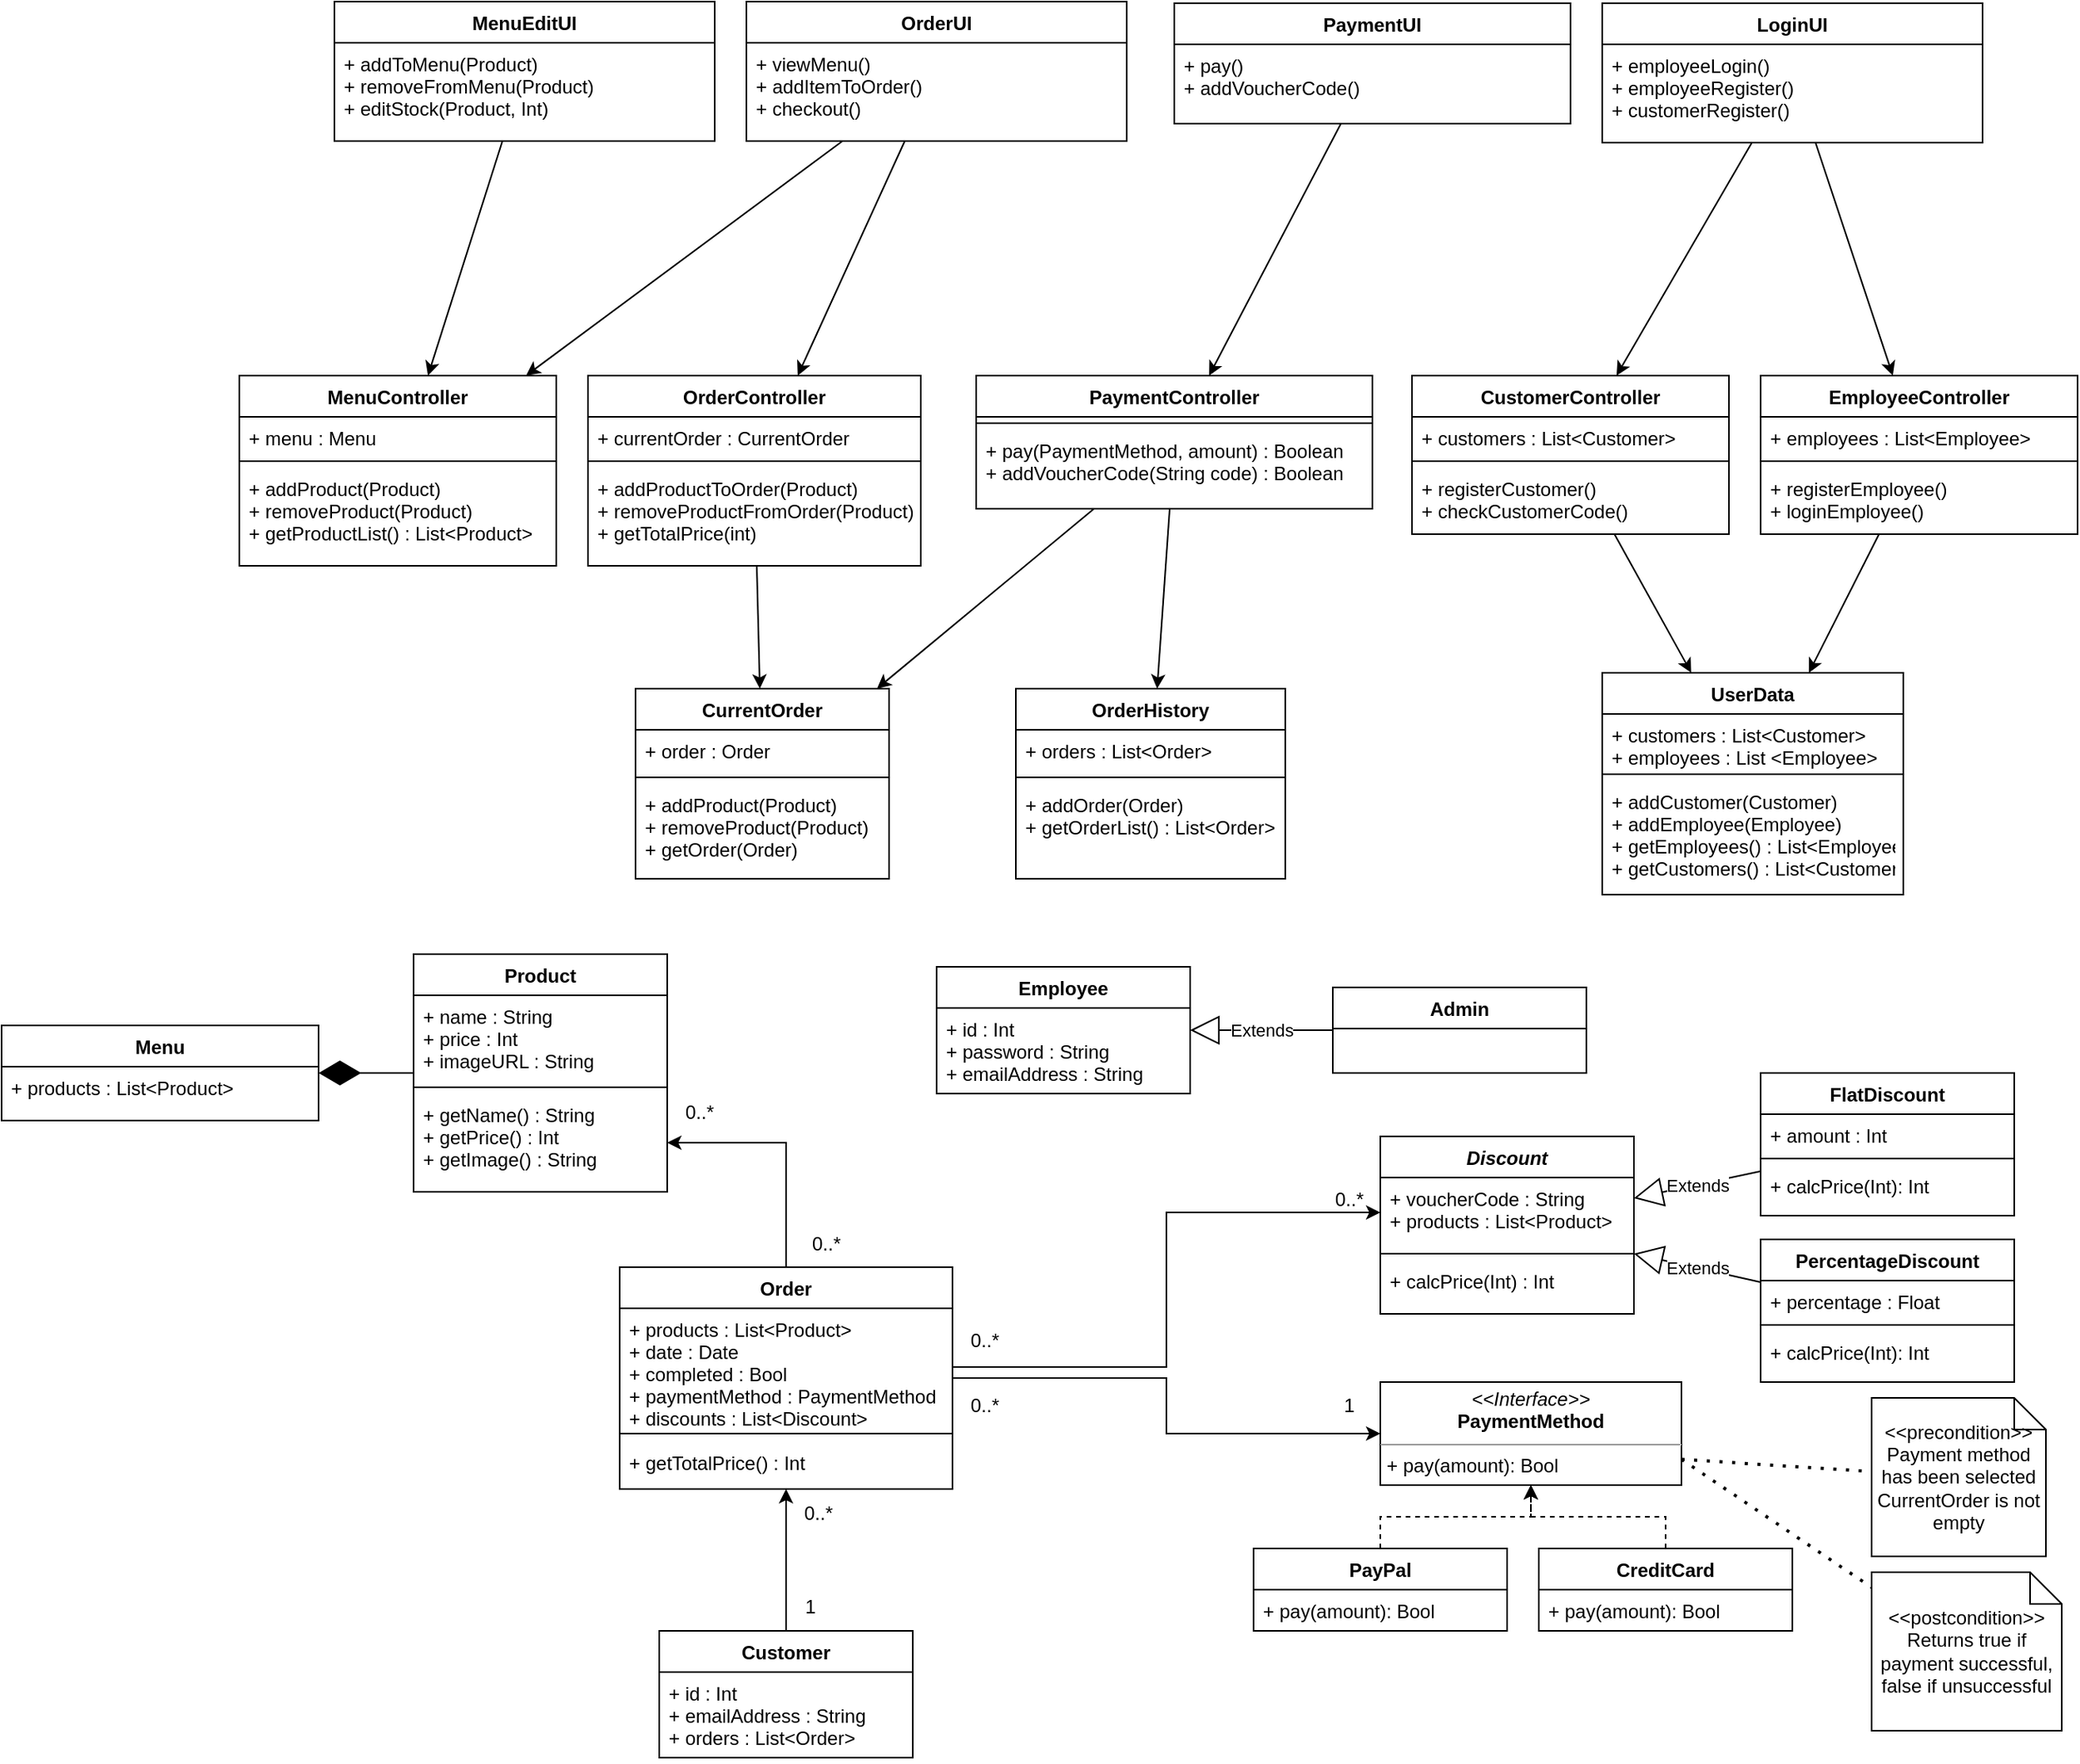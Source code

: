<mxfile version="20.4.1" type="device"><diagram id="RFKN9kzFUGr6R9fHjIXZ" name="Page-1"><mxGraphModel dx="2272" dy="1894" grid="1" gridSize="10" guides="1" tooltips="1" connect="1" arrows="1" fold="1" page="1" pageScale="1" pageWidth="850" pageHeight="1100" math="0" shadow="0"><root><mxCell id="0"/><mxCell id="1" parent="0"/><mxCell id="55BziFjlIvEOwkhROlHj-30" style="edgeStyle=orthogonalEdgeStyle;rounded=0;orthogonalLoop=1;jettySize=auto;html=1;" parent="1" source="55BziFjlIvEOwkhROlHj-1" target="55BziFjlIvEOwkhROlHj-19" edge="1"><mxGeometry relative="1" as="geometry"/></mxCell><mxCell id="55BziFjlIvEOwkhROlHj-40" value="" style="edgeStyle=orthogonalEdgeStyle;rounded=0;orthogonalLoop=1;jettySize=auto;html=1;" parent="1" source="55BziFjlIvEOwkhROlHj-1" target="55BziFjlIvEOwkhROlHj-39" edge="1"><mxGeometry relative="1" as="geometry"/></mxCell><mxCell id="55BziFjlIvEOwkhROlHj-1" value="Order" style="swimlane;fontStyle=1;align=center;verticalAlign=top;childLayout=stackLayout;horizontal=1;startSize=26;horizontalStack=0;resizeParent=1;resizeParentMax=0;resizeLast=0;collapsible=1;marginBottom=0;" parent="1" vertex="1"><mxGeometry x="-90" y="497.5" width="210" height="140" as="geometry"/></mxCell><mxCell id="55BziFjlIvEOwkhROlHj-2" value="+ products : List&lt;Product&gt;&#10;+ date : Date&#10;+ completed : Bool&#10;+ paymentMethod : PaymentMethod&#10;+ discounts : List&lt;Discount&gt;" style="text;strokeColor=none;fillColor=none;align=left;verticalAlign=top;spacingLeft=4;spacingRight=4;overflow=hidden;rotatable=0;points=[[0,0.5],[1,0.5]];portConstraint=eastwest;" parent="55BziFjlIvEOwkhROlHj-1" vertex="1"><mxGeometry y="26" width="210" height="74" as="geometry"/></mxCell><mxCell id="55BziFjlIvEOwkhROlHj-3" value="" style="line;strokeWidth=1;fillColor=none;align=left;verticalAlign=middle;spacingTop=-1;spacingLeft=3;spacingRight=3;rotatable=0;labelPosition=right;points=[];portConstraint=eastwest;strokeColor=inherit;" parent="55BziFjlIvEOwkhROlHj-1" vertex="1"><mxGeometry y="100" width="210" height="10" as="geometry"/></mxCell><mxCell id="55BziFjlIvEOwkhROlHj-4" value="+ getTotalPrice() : Int" style="text;strokeColor=none;fillColor=none;align=left;verticalAlign=top;spacingLeft=4;spacingRight=4;overflow=hidden;rotatable=0;points=[[0,0.5],[1,0.5]];portConstraint=eastwest;" parent="55BziFjlIvEOwkhROlHj-1" vertex="1"><mxGeometry y="110" width="210" height="30" as="geometry"/></mxCell><mxCell id="55BziFjlIvEOwkhROlHj-41" value="" style="edgeStyle=orthogonalEdgeStyle;rounded=0;orthogonalLoop=1;jettySize=auto;html=1;" parent="1" source="55BziFjlIvEOwkhROlHj-5" target="55BziFjlIvEOwkhROlHj-1" edge="1"><mxGeometry relative="1" as="geometry"/></mxCell><mxCell id="55BziFjlIvEOwkhROlHj-5" value="Customer" style="swimlane;fontStyle=1;align=center;verticalAlign=top;childLayout=stackLayout;horizontal=1;startSize=26;horizontalStack=0;resizeParent=1;resizeParentMax=0;resizeLast=0;collapsible=1;marginBottom=0;" parent="1" vertex="1"><mxGeometry x="-65" y="727" width="160" height="80" as="geometry"/></mxCell><mxCell id="55BziFjlIvEOwkhROlHj-6" value="+ id : Int&#10;+ emailAddress : String&#10;+ orders : List&lt;Order&gt;" style="text;strokeColor=none;fillColor=none;align=left;verticalAlign=top;spacingLeft=4;spacingRight=4;overflow=hidden;rotatable=0;points=[[0,0.5],[1,0.5]];portConstraint=eastwest;" parent="55BziFjlIvEOwkhROlHj-5" vertex="1"><mxGeometry y="26" width="160" height="54" as="geometry"/></mxCell><mxCell id="55BziFjlIvEOwkhROlHj-19" value="&lt;p style=&quot;margin:0px;margin-top:4px;text-align:center;&quot;&gt;&lt;i&gt;&amp;lt;&amp;lt;Interface&amp;gt;&amp;gt;&lt;/i&gt;&lt;br&gt;&lt;b&gt;PaymentMethod&lt;/b&gt;&lt;/p&gt;&lt;hr size=&quot;1&quot;&gt;&lt;p style=&quot;margin:0px;margin-left:4px;&quot;&gt;+ pay(amount): Bool&lt;/p&gt;" style="verticalAlign=top;align=left;overflow=fill;fontSize=12;fontFamily=Helvetica;html=1;" parent="1" vertex="1"><mxGeometry x="390" y="570" width="190" height="65" as="geometry"/></mxCell><mxCell id="55BziFjlIvEOwkhROlHj-28" value="" style="edgeStyle=orthogonalEdgeStyle;rounded=0;orthogonalLoop=1;jettySize=auto;html=1;dashed=1;" parent="1" source="55BziFjlIvEOwkhROlHj-22" target="55BziFjlIvEOwkhROlHj-19" edge="1"><mxGeometry relative="1" as="geometry"/></mxCell><mxCell id="55BziFjlIvEOwkhROlHj-22" value="PayPal" style="swimlane;fontStyle=1;align=center;verticalAlign=top;childLayout=stackLayout;horizontal=1;startSize=26;horizontalStack=0;resizeParent=1;resizeParentMax=0;resizeLast=0;collapsible=1;marginBottom=0;" parent="1" vertex="1"><mxGeometry x="310" y="675" width="160" height="52" as="geometry"/></mxCell><mxCell id="55BziFjlIvEOwkhROlHj-25" value="+ pay(amount): Bool" style="text;strokeColor=none;fillColor=none;align=left;verticalAlign=top;spacingLeft=4;spacingRight=4;overflow=hidden;rotatable=0;points=[[0,0.5],[1,0.5]];portConstraint=eastwest;" parent="55BziFjlIvEOwkhROlHj-22" vertex="1"><mxGeometry y="26" width="160" height="26" as="geometry"/></mxCell><mxCell id="55BziFjlIvEOwkhROlHj-29" style="edgeStyle=orthogonalEdgeStyle;rounded=0;orthogonalLoop=1;jettySize=auto;html=1;entryX=0.5;entryY=1;entryDx=0;entryDy=0;dashed=1;" parent="1" source="55BziFjlIvEOwkhROlHj-26" target="55BziFjlIvEOwkhROlHj-19" edge="1"><mxGeometry relative="1" as="geometry"/></mxCell><mxCell id="55BziFjlIvEOwkhROlHj-26" value="CreditCard" style="swimlane;fontStyle=1;align=center;verticalAlign=top;childLayout=stackLayout;horizontal=1;startSize=26;horizontalStack=0;resizeParent=1;resizeParentMax=0;resizeLast=0;collapsible=1;marginBottom=0;" parent="1" vertex="1"><mxGeometry x="490" y="675" width="160" height="52" as="geometry"/></mxCell><mxCell id="55BziFjlIvEOwkhROlHj-27" value="+ pay(amount): Bool" style="text;strokeColor=none;fillColor=none;align=left;verticalAlign=top;spacingLeft=4;spacingRight=4;overflow=hidden;rotatable=0;points=[[0,0.5],[1,0.5]];portConstraint=eastwest;" parent="55BziFjlIvEOwkhROlHj-26" vertex="1"><mxGeometry y="26" width="160" height="26" as="geometry"/></mxCell><mxCell id="55BziFjlIvEOwkhROlHj-31" value="Discount" style="swimlane;fontStyle=3;align=center;verticalAlign=top;childLayout=stackLayout;horizontal=1;startSize=26;horizontalStack=0;resizeParent=1;resizeParentMax=0;resizeLast=0;collapsible=1;marginBottom=0;" parent="1" vertex="1"><mxGeometry x="390" y="415" width="160" height="112" as="geometry"/></mxCell><mxCell id="55BziFjlIvEOwkhROlHj-32" value="+ voucherCode : String&#10;+ products : List&lt;Product&gt;" style="text;strokeColor=none;fillColor=none;align=left;verticalAlign=top;spacingLeft=4;spacingRight=4;overflow=hidden;rotatable=0;points=[[0,0.5],[1,0.5]];portConstraint=eastwest;" parent="55BziFjlIvEOwkhROlHj-31" vertex="1"><mxGeometry y="26" width="160" height="44" as="geometry"/></mxCell><mxCell id="55BziFjlIvEOwkhROlHj-33" value="" style="line;strokeWidth=1;fillColor=none;align=left;verticalAlign=middle;spacingTop=-1;spacingLeft=3;spacingRight=3;rotatable=0;labelPosition=right;points=[];portConstraint=eastwest;strokeColor=inherit;" parent="55BziFjlIvEOwkhROlHj-31" vertex="1"><mxGeometry y="70" width="160" height="8" as="geometry"/></mxCell><mxCell id="q0nGwrRlqbdlicldoHGS-48" value="+ calcPrice(Int) : Int" style="text;strokeColor=none;fillColor=none;align=left;verticalAlign=top;spacingLeft=4;spacingRight=4;overflow=hidden;rotatable=0;points=[[0,0.5],[1,0.5]];portConstraint=eastwest;" parent="55BziFjlIvEOwkhROlHj-31" vertex="1"><mxGeometry y="78" width="160" height="34" as="geometry"/></mxCell><mxCell id="55BziFjlIvEOwkhROlHj-35" style="edgeStyle=orthogonalEdgeStyle;rounded=0;orthogonalLoop=1;jettySize=auto;html=1;entryX=0;entryY=0.5;entryDx=0;entryDy=0;" parent="1" source="55BziFjlIvEOwkhROlHj-2" target="55BziFjlIvEOwkhROlHj-32" edge="1"><mxGeometry relative="1" as="geometry"/></mxCell><mxCell id="55BziFjlIvEOwkhROlHj-36" value="Product" style="swimlane;fontStyle=1;align=center;verticalAlign=top;childLayout=stackLayout;horizontal=1;startSize=26;horizontalStack=0;resizeParent=1;resizeParentMax=0;resizeLast=0;collapsible=1;marginBottom=0;" parent="1" vertex="1"><mxGeometry x="-220" y="300" width="160" height="150" as="geometry"/></mxCell><mxCell id="55BziFjlIvEOwkhROlHj-37" value="+ name : String&#10;+ price : Int&#10;+ imageURL : String" style="text;strokeColor=none;fillColor=none;align=left;verticalAlign=top;spacingLeft=4;spacingRight=4;overflow=hidden;rotatable=0;points=[[0,0.5],[1,0.5]];portConstraint=eastwest;" parent="55BziFjlIvEOwkhROlHj-36" vertex="1"><mxGeometry y="26" width="160" height="54" as="geometry"/></mxCell><mxCell id="55BziFjlIvEOwkhROlHj-38" value="" style="line;strokeWidth=1;fillColor=none;align=left;verticalAlign=middle;spacingTop=-1;spacingLeft=3;spacingRight=3;rotatable=0;labelPosition=right;points=[];portConstraint=eastwest;strokeColor=inherit;" parent="55BziFjlIvEOwkhROlHj-36" vertex="1"><mxGeometry y="80" width="160" height="8" as="geometry"/></mxCell><mxCell id="55BziFjlIvEOwkhROlHj-39" value="+ getName() : String&#10;+ getPrice() : Int&#10;+ getImage() : String" style="text;strokeColor=none;fillColor=none;align=left;verticalAlign=top;spacingLeft=4;spacingRight=4;overflow=hidden;rotatable=0;points=[[0,0.5],[1,0.5]];portConstraint=eastwest;" parent="55BziFjlIvEOwkhROlHj-36" vertex="1"><mxGeometry y="88" width="160" height="62" as="geometry"/></mxCell><mxCell id="55BziFjlIvEOwkhROlHj-42" value="0..*" style="text;html=1;align=center;verticalAlign=middle;resizable=0;points=[];autosize=1;strokeColor=none;fillColor=none;" parent="1" vertex="1"><mxGeometry x="350" y="440" width="40" height="30" as="geometry"/></mxCell><mxCell id="55BziFjlIvEOwkhROlHj-43" value="0..*" style="text;html=1;align=center;verticalAlign=middle;resizable=0;points=[];autosize=1;strokeColor=none;fillColor=none;" parent="1" vertex="1"><mxGeometry x="120" y="529" width="40" height="30" as="geometry"/></mxCell><mxCell id="55BziFjlIvEOwkhROlHj-45" value="0..*" style="text;html=1;align=center;verticalAlign=middle;resizable=0;points=[];autosize=1;strokeColor=none;fillColor=none;" parent="1" vertex="1"><mxGeometry x="120" y="570" width="40" height="30" as="geometry"/></mxCell><mxCell id="55BziFjlIvEOwkhROlHj-46" value="1" style="text;html=1;align=center;verticalAlign=middle;resizable=0;points=[];autosize=1;strokeColor=none;fillColor=none;" parent="1" vertex="1"><mxGeometry x="355" y="570" width="30" height="30" as="geometry"/></mxCell><mxCell id="55BziFjlIvEOwkhROlHj-47" value="0..*" style="text;html=1;align=center;verticalAlign=middle;resizable=0;points=[];autosize=1;strokeColor=none;fillColor=none;" parent="1" vertex="1"><mxGeometry x="-60" y="385" width="40" height="30" as="geometry"/></mxCell><mxCell id="55BziFjlIvEOwkhROlHj-48" value="0..*" style="text;html=1;align=center;verticalAlign=middle;resizable=0;points=[];autosize=1;strokeColor=none;fillColor=none;" parent="1" vertex="1"><mxGeometry x="20" y="467.5" width="40" height="30" as="geometry"/></mxCell><mxCell id="55BziFjlIvEOwkhROlHj-49" value="0..*" style="text;html=1;align=center;verticalAlign=middle;resizable=0;points=[];autosize=1;strokeColor=none;fillColor=none;" parent="1" vertex="1"><mxGeometry x="15" y="637.5" width="40" height="30" as="geometry"/></mxCell><mxCell id="55BziFjlIvEOwkhROlHj-50" value="1" style="text;html=1;align=center;verticalAlign=middle;resizable=0;points=[];autosize=1;strokeColor=none;fillColor=none;" parent="1" vertex="1"><mxGeometry x="15" y="697" width="30" height="30" as="geometry"/></mxCell><mxCell id="55BziFjlIvEOwkhROlHj-51" value="Employee" style="swimlane;fontStyle=1;align=center;verticalAlign=top;childLayout=stackLayout;horizontal=1;startSize=26;horizontalStack=0;resizeParent=1;resizeParentMax=0;resizeLast=0;collapsible=1;marginBottom=0;" parent="1" vertex="1"><mxGeometry x="110" y="308" width="160" height="80" as="geometry"/></mxCell><mxCell id="55BziFjlIvEOwkhROlHj-52" value="+ id : Int&#10;+ password : String&#10;+ emailAddress : String" style="text;strokeColor=none;fillColor=none;align=left;verticalAlign=top;spacingLeft=4;spacingRight=4;overflow=hidden;rotatable=0;points=[[0,0.5],[1,0.5]];portConstraint=eastwest;" parent="55BziFjlIvEOwkhROlHj-51" vertex="1"><mxGeometry y="26" width="160" height="54" as="geometry"/></mxCell><mxCell id="55BziFjlIvEOwkhROlHj-55" value="Admin" style="swimlane;fontStyle=1;align=center;verticalAlign=top;childLayout=stackLayout;horizontal=1;startSize=26;horizontalStack=0;resizeParent=1;resizeParentMax=0;resizeLast=0;collapsible=1;marginBottom=0;" parent="1" vertex="1"><mxGeometry x="360" y="321" width="160" height="54" as="geometry"/></mxCell><mxCell id="55BziFjlIvEOwkhROlHj-59" value="Extends" style="endArrow=block;endSize=16;endFill=0;html=1;rounded=0;" parent="1" source="55BziFjlIvEOwkhROlHj-55" target="55BziFjlIvEOwkhROlHj-51" edge="1"><mxGeometry width="160" relative="1" as="geometry"><mxPoint x="355" y="351" as="sourcePoint"/><mxPoint x="310" y="628" as="targetPoint"/></mxGeometry></mxCell><mxCell id="q0nGwrRlqbdlicldoHGS-1" value="OrderUI" style="swimlane;fontStyle=1;align=center;verticalAlign=top;childLayout=stackLayout;horizontal=1;startSize=26;horizontalStack=0;resizeParent=1;resizeParentMax=0;resizeLast=0;collapsible=1;marginBottom=0;" parent="1" vertex="1"><mxGeometry x="-10" y="-301" width="240" height="88" as="geometry"/></mxCell><mxCell id="q0nGwrRlqbdlicldoHGS-4" value="+ viewMenu()&#10;+ addItemToOrder()&#10;+ checkout()" style="text;strokeColor=none;fillColor=none;align=left;verticalAlign=top;spacingLeft=4;spacingRight=4;overflow=hidden;rotatable=0;points=[[0,0.5],[1,0.5]];portConstraint=eastwest;" parent="q0nGwrRlqbdlicldoHGS-1" vertex="1"><mxGeometry y="26" width="240" height="62" as="geometry"/></mxCell><mxCell id="q0nGwrRlqbdlicldoHGS-5" value="PaymentUI" style="swimlane;fontStyle=1;align=center;verticalAlign=top;childLayout=stackLayout;horizontal=1;startSize=26;horizontalStack=0;resizeParent=1;resizeParentMax=0;resizeLast=0;collapsible=1;marginBottom=0;" parent="1" vertex="1"><mxGeometry x="260" y="-300" width="250" height="76" as="geometry"/></mxCell><mxCell id="q0nGwrRlqbdlicldoHGS-8" value="+ pay()&#10;+ addVoucherCode()" style="text;strokeColor=none;fillColor=none;align=left;verticalAlign=top;spacingLeft=4;spacingRight=4;overflow=hidden;rotatable=0;points=[[0,0.5],[1,0.5]];portConstraint=eastwest;" parent="q0nGwrRlqbdlicldoHGS-5" vertex="1"><mxGeometry y="26" width="250" height="50" as="geometry"/></mxCell><mxCell id="q0nGwrRlqbdlicldoHGS-9" value="LoginUI" style="swimlane;fontStyle=1;align=center;verticalAlign=top;childLayout=stackLayout;horizontal=1;startSize=26;horizontalStack=0;resizeParent=1;resizeParentMax=0;resizeLast=0;collapsible=1;marginBottom=0;" parent="1" vertex="1"><mxGeometry x="530" y="-300" width="240" height="88" as="geometry"/></mxCell><mxCell id="q0nGwrRlqbdlicldoHGS-12" value="+ employeeLogin()&#10;+ employeeRegister()&#10;+ customerRegister()" style="text;strokeColor=none;fillColor=none;align=left;verticalAlign=top;spacingLeft=4;spacingRight=4;overflow=hidden;rotatable=0;points=[[0,0.5],[1,0.5]];portConstraint=eastwest;" parent="q0nGwrRlqbdlicldoHGS-9" vertex="1"><mxGeometry y="26" width="240" height="62" as="geometry"/></mxCell><mxCell id="q0nGwrRlqbdlicldoHGS-13" value="FlatDiscount" style="swimlane;fontStyle=1;align=center;verticalAlign=top;childLayout=stackLayout;horizontal=1;startSize=26;horizontalStack=0;resizeParent=1;resizeParentMax=0;resizeLast=0;collapsible=1;marginBottom=0;" parent="1" vertex="1"><mxGeometry x="630" y="375" width="160" height="90" as="geometry"/></mxCell><mxCell id="q0nGwrRlqbdlicldoHGS-14" value="+ amount : Int" style="text;strokeColor=none;fillColor=none;align=left;verticalAlign=top;spacingLeft=4;spacingRight=4;overflow=hidden;rotatable=0;points=[[0,0.5],[1,0.5]];portConstraint=eastwest;" parent="q0nGwrRlqbdlicldoHGS-13" vertex="1"><mxGeometry y="26" width="160" height="24" as="geometry"/></mxCell><mxCell id="q0nGwrRlqbdlicldoHGS-15" value="" style="line;strokeWidth=1;fillColor=none;align=left;verticalAlign=middle;spacingTop=-1;spacingLeft=3;spacingRight=3;rotatable=0;labelPosition=right;points=[];portConstraint=eastwest;strokeColor=inherit;" parent="q0nGwrRlqbdlicldoHGS-13" vertex="1"><mxGeometry y="50" width="160" height="8" as="geometry"/></mxCell><mxCell id="q0nGwrRlqbdlicldoHGS-16" value="+ calcPrice(Int): Int" style="text;strokeColor=none;fillColor=none;align=left;verticalAlign=top;spacingLeft=4;spacingRight=4;overflow=hidden;rotatable=0;points=[[0,0.5],[1,0.5]];portConstraint=eastwest;" parent="q0nGwrRlqbdlicldoHGS-13" vertex="1"><mxGeometry y="58" width="160" height="32" as="geometry"/></mxCell><mxCell id="q0nGwrRlqbdlicldoHGS-17" value="PercentageDiscount" style="swimlane;fontStyle=1;align=center;verticalAlign=top;childLayout=stackLayout;horizontal=1;startSize=26;horizontalStack=0;resizeParent=1;resizeParentMax=0;resizeLast=0;collapsible=1;marginBottom=0;" parent="1" vertex="1"><mxGeometry x="630" y="480" width="160" height="90" as="geometry"/></mxCell><mxCell id="q0nGwrRlqbdlicldoHGS-18" value="+ percentage : Float&#10;" style="text;strokeColor=none;fillColor=none;align=left;verticalAlign=top;spacingLeft=4;spacingRight=4;overflow=hidden;rotatable=0;points=[[0,0.5],[1,0.5]];portConstraint=eastwest;" parent="q0nGwrRlqbdlicldoHGS-17" vertex="1"><mxGeometry y="26" width="160" height="24" as="geometry"/></mxCell><mxCell id="q0nGwrRlqbdlicldoHGS-19" value="" style="line;strokeWidth=1;fillColor=none;align=left;verticalAlign=middle;spacingTop=-1;spacingLeft=3;spacingRight=3;rotatable=0;labelPosition=right;points=[];portConstraint=eastwest;strokeColor=inherit;" parent="q0nGwrRlqbdlicldoHGS-17" vertex="1"><mxGeometry y="50" width="160" height="8" as="geometry"/></mxCell><mxCell id="q0nGwrRlqbdlicldoHGS-20" value="+ calcPrice(Int): Int" style="text;strokeColor=none;fillColor=none;align=left;verticalAlign=top;spacingLeft=4;spacingRight=4;overflow=hidden;rotatable=0;points=[[0,0.5],[1,0.5]];portConstraint=eastwest;" parent="q0nGwrRlqbdlicldoHGS-17" vertex="1"><mxGeometry y="58" width="160" height="32" as="geometry"/></mxCell><mxCell id="q0nGwrRlqbdlicldoHGS-21" value="MenuEditUI" style="swimlane;fontStyle=1;align=center;verticalAlign=top;childLayout=stackLayout;horizontal=1;startSize=26;horizontalStack=0;resizeParent=1;resizeParentMax=0;resizeLast=0;collapsible=1;marginBottom=0;" parent="1" vertex="1"><mxGeometry x="-270" y="-301" width="240" height="88" as="geometry"/></mxCell><mxCell id="q0nGwrRlqbdlicldoHGS-24" value="+ addToMenu(Product)&#10;+ removeFromMenu(Product)&#10;+ editStock(Product, Int)" style="text;strokeColor=none;fillColor=none;align=left;verticalAlign=top;spacingLeft=4;spacingRight=4;overflow=hidden;rotatable=0;points=[[0,0.5],[1,0.5]];portConstraint=eastwest;" parent="q0nGwrRlqbdlicldoHGS-21" vertex="1"><mxGeometry y="26" width="240" height="62" as="geometry"/></mxCell><mxCell id="q0nGwrRlqbdlicldoHGS-35" value="Menu" style="swimlane;fontStyle=1;align=center;verticalAlign=top;childLayout=stackLayout;horizontal=1;startSize=26;horizontalStack=0;resizeParent=1;resizeParentMax=0;resizeLast=0;collapsible=1;marginBottom=0;" parent="1" vertex="1"><mxGeometry x="-480" y="345" width="200" height="60" as="geometry"/></mxCell><mxCell id="q0nGwrRlqbdlicldoHGS-36" value="+ products : List&lt;Product&gt;" style="text;strokeColor=none;fillColor=none;align=left;verticalAlign=top;spacingLeft=4;spacingRight=4;overflow=hidden;rotatable=0;points=[[0,0.5],[1,0.5]];portConstraint=eastwest;" parent="q0nGwrRlqbdlicldoHGS-35" vertex="1"><mxGeometry y="26" width="200" height="34" as="geometry"/></mxCell><mxCell id="q0nGwrRlqbdlicldoHGS-40" value="" style="endArrow=diamondThin;endFill=1;endSize=24;html=1;rounded=0;" parent="1" source="55BziFjlIvEOwkhROlHj-36" target="q0nGwrRlqbdlicldoHGS-35" edge="1"><mxGeometry width="160" relative="1" as="geometry"><mxPoint x="-310" y="170" as="sourcePoint"/><mxPoint x="-150" y="170" as="targetPoint"/></mxGeometry></mxCell><mxCell id="q0nGwrRlqbdlicldoHGS-42" value="" style="endArrow=classic;html=1;rounded=0;" parent="1" source="q0nGwrRlqbdlicldoHGS-21" target="q0nGwrRlqbdlicldoHGS-71" edge="1"><mxGeometry width="50" height="50" relative="1" as="geometry"><mxPoint x="190" y="30" as="sourcePoint"/><mxPoint x="240" y="-20" as="targetPoint"/></mxGeometry></mxCell><mxCell id="q0nGwrRlqbdlicldoHGS-44" value="Extends" style="endArrow=block;endSize=16;endFill=0;html=1;rounded=0;" parent="1" source="q0nGwrRlqbdlicldoHGS-13" target="55BziFjlIvEOwkhROlHj-31" edge="1"><mxGeometry width="160" relative="1" as="geometry"><mxPoint x="190" y="425" as="sourcePoint"/><mxPoint x="350" y="425" as="targetPoint"/></mxGeometry></mxCell><mxCell id="q0nGwrRlqbdlicldoHGS-49" value="Extends" style="endArrow=block;endSize=16;endFill=0;html=1;rounded=0;" parent="1" source="q0nGwrRlqbdlicldoHGS-17" target="55BziFjlIvEOwkhROlHj-31" edge="1"><mxGeometry width="160" relative="1" as="geometry"><mxPoint x="190" y="425" as="sourcePoint"/><mxPoint x="350" y="425" as="targetPoint"/></mxGeometry></mxCell><mxCell id="q0nGwrRlqbdlicldoHGS-50" value="CustomerController" style="swimlane;fontStyle=1;align=center;verticalAlign=top;childLayout=stackLayout;horizontal=1;startSize=26;horizontalStack=0;resizeParent=1;resizeParentMax=0;resizeLast=0;collapsible=1;marginBottom=0;" parent="1" vertex="1"><mxGeometry x="410" y="-65" width="200" height="100" as="geometry"/></mxCell><mxCell id="q0nGwrRlqbdlicldoHGS-51" value="+ customers : List&lt;Customer&gt;" style="text;strokeColor=none;fillColor=none;align=left;verticalAlign=top;spacingLeft=4;spacingRight=4;overflow=hidden;rotatable=0;points=[[0,0.5],[1,0.5]];portConstraint=eastwest;" parent="q0nGwrRlqbdlicldoHGS-50" vertex="1"><mxGeometry y="26" width="200" height="24" as="geometry"/></mxCell><mxCell id="q0nGwrRlqbdlicldoHGS-52" value="" style="line;strokeWidth=1;fillColor=none;align=left;verticalAlign=middle;spacingTop=-1;spacingLeft=3;spacingRight=3;rotatable=0;labelPosition=right;points=[];portConstraint=eastwest;strokeColor=inherit;" parent="q0nGwrRlqbdlicldoHGS-50" vertex="1"><mxGeometry y="50" width="200" height="8" as="geometry"/></mxCell><mxCell id="q0nGwrRlqbdlicldoHGS-53" value="+ registerCustomer()&#10;+ checkCustomerCode()" style="text;strokeColor=none;fillColor=none;align=left;verticalAlign=top;spacingLeft=4;spacingRight=4;overflow=hidden;rotatable=0;points=[[0,0.5],[1,0.5]];portConstraint=eastwest;" parent="q0nGwrRlqbdlicldoHGS-50" vertex="1"><mxGeometry y="58" width="200" height="42" as="geometry"/></mxCell><mxCell id="q0nGwrRlqbdlicldoHGS-54" value="EmployeeController" style="swimlane;fontStyle=1;align=center;verticalAlign=top;childLayout=stackLayout;horizontal=1;startSize=26;horizontalStack=0;resizeParent=1;resizeParentMax=0;resizeLast=0;collapsible=1;marginBottom=0;" parent="1" vertex="1"><mxGeometry x="630" y="-65" width="200" height="100" as="geometry"/></mxCell><mxCell id="q0nGwrRlqbdlicldoHGS-55" value="+ employees : List&lt;Employee&gt;" style="text;strokeColor=none;fillColor=none;align=left;verticalAlign=top;spacingLeft=4;spacingRight=4;overflow=hidden;rotatable=0;points=[[0,0.5],[1,0.5]];portConstraint=eastwest;" parent="q0nGwrRlqbdlicldoHGS-54" vertex="1"><mxGeometry y="26" width="200" height="24" as="geometry"/></mxCell><mxCell id="q0nGwrRlqbdlicldoHGS-56" value="" style="line;strokeWidth=1;fillColor=none;align=left;verticalAlign=middle;spacingTop=-1;spacingLeft=3;spacingRight=3;rotatable=0;labelPosition=right;points=[];portConstraint=eastwest;strokeColor=inherit;" parent="q0nGwrRlqbdlicldoHGS-54" vertex="1"><mxGeometry y="50" width="200" height="8" as="geometry"/></mxCell><mxCell id="q0nGwrRlqbdlicldoHGS-57" value="+ registerEmployee()&#10;+ loginEmployee()" style="text;strokeColor=none;fillColor=none;align=left;verticalAlign=top;spacingLeft=4;spacingRight=4;overflow=hidden;rotatable=0;points=[[0,0.5],[1,0.5]];portConstraint=eastwest;" parent="q0nGwrRlqbdlicldoHGS-54" vertex="1"><mxGeometry y="58" width="200" height="42" as="geometry"/></mxCell><mxCell id="q0nGwrRlqbdlicldoHGS-58" value="" style="endArrow=classic;html=1;rounded=0;" parent="1" source="q0nGwrRlqbdlicldoHGS-1" target="q0nGwrRlqbdlicldoHGS-67" edge="1"><mxGeometry width="50" height="50" relative="1" as="geometry"><mxPoint x="210" y="-10" as="sourcePoint"/><mxPoint x="260" y="-60" as="targetPoint"/></mxGeometry></mxCell><mxCell id="q0nGwrRlqbdlicldoHGS-63" value="PaymentController" style="swimlane;fontStyle=1;align=center;verticalAlign=top;childLayout=stackLayout;horizontal=1;startSize=26;horizontalStack=0;resizeParent=1;resizeParentMax=0;resizeLast=0;collapsible=1;marginBottom=0;" parent="1" vertex="1"><mxGeometry x="135" y="-65" width="250" height="84" as="geometry"/></mxCell><mxCell id="q0nGwrRlqbdlicldoHGS-65" value="" style="line;strokeWidth=1;fillColor=none;align=left;verticalAlign=middle;spacingTop=-1;spacingLeft=3;spacingRight=3;rotatable=0;labelPosition=right;points=[];portConstraint=eastwest;strokeColor=inherit;" parent="q0nGwrRlqbdlicldoHGS-63" vertex="1"><mxGeometry y="26" width="250" height="8" as="geometry"/></mxCell><mxCell id="q0nGwrRlqbdlicldoHGS-66" value="+ pay(PaymentMethod, amount) : Boolean&#10;+ addVoucherCode(String code) : Boolean" style="text;strokeColor=none;fillColor=none;align=left;verticalAlign=top;spacingLeft=4;spacingRight=4;overflow=hidden;rotatable=0;points=[[0,0.5],[1,0.5]];portConstraint=eastwest;" parent="q0nGwrRlqbdlicldoHGS-63" vertex="1"><mxGeometry y="34" width="250" height="50" as="geometry"/></mxCell><mxCell id="q0nGwrRlqbdlicldoHGS-67" value="OrderController" style="swimlane;fontStyle=1;align=center;verticalAlign=top;childLayout=stackLayout;horizontal=1;startSize=26;horizontalStack=0;resizeParent=1;resizeParentMax=0;resizeLast=0;collapsible=1;marginBottom=0;" parent="1" vertex="1"><mxGeometry x="-110" y="-65" width="210" height="120" as="geometry"/></mxCell><mxCell id="q0nGwrRlqbdlicldoHGS-68" value="+ currentOrder : CurrentOrder" style="text;strokeColor=none;fillColor=none;align=left;verticalAlign=top;spacingLeft=4;spacingRight=4;overflow=hidden;rotatable=0;points=[[0,0.5],[1,0.5]];portConstraint=eastwest;" parent="q0nGwrRlqbdlicldoHGS-67" vertex="1"><mxGeometry y="26" width="210" height="24" as="geometry"/></mxCell><mxCell id="q0nGwrRlqbdlicldoHGS-69" value="" style="line;strokeWidth=1;fillColor=none;align=left;verticalAlign=middle;spacingTop=-1;spacingLeft=3;spacingRight=3;rotatable=0;labelPosition=right;points=[];portConstraint=eastwest;strokeColor=inherit;" parent="q0nGwrRlqbdlicldoHGS-67" vertex="1"><mxGeometry y="50" width="210" height="8" as="geometry"/></mxCell><mxCell id="q0nGwrRlqbdlicldoHGS-70" value="+ addProductToOrder(Product)&#10;+ removeProductFromOrder(Product)&#10;+ getTotalPrice(int)" style="text;strokeColor=none;fillColor=none;align=left;verticalAlign=top;spacingLeft=4;spacingRight=4;overflow=hidden;rotatable=0;points=[[0,0.5],[1,0.5]];portConstraint=eastwest;" parent="q0nGwrRlqbdlicldoHGS-67" vertex="1"><mxGeometry y="58" width="210" height="62" as="geometry"/></mxCell><mxCell id="q0nGwrRlqbdlicldoHGS-71" value="MenuController" style="swimlane;fontStyle=1;align=center;verticalAlign=top;childLayout=stackLayout;horizontal=1;startSize=26;horizontalStack=0;resizeParent=1;resizeParentMax=0;resizeLast=0;collapsible=1;marginBottom=0;" parent="1" vertex="1"><mxGeometry x="-330" y="-65" width="200" height="120" as="geometry"/></mxCell><mxCell id="q0nGwrRlqbdlicldoHGS-72" value="+ menu : Menu" style="text;strokeColor=none;fillColor=none;align=left;verticalAlign=top;spacingLeft=4;spacingRight=4;overflow=hidden;rotatable=0;points=[[0,0.5],[1,0.5]];portConstraint=eastwest;" parent="q0nGwrRlqbdlicldoHGS-71" vertex="1"><mxGeometry y="26" width="200" height="24" as="geometry"/></mxCell><mxCell id="q0nGwrRlqbdlicldoHGS-73" value="" style="line;strokeWidth=1;fillColor=none;align=left;verticalAlign=middle;spacingTop=-1;spacingLeft=3;spacingRight=3;rotatable=0;labelPosition=right;points=[];portConstraint=eastwest;strokeColor=inherit;" parent="q0nGwrRlqbdlicldoHGS-71" vertex="1"><mxGeometry y="50" width="200" height="8" as="geometry"/></mxCell><mxCell id="q0nGwrRlqbdlicldoHGS-74" value="+ addProduct(Product)&#10;+ removeProduct(Product)&#10;+ getProductList() : List&lt;Product&gt;" style="text;strokeColor=none;fillColor=none;align=left;verticalAlign=top;spacingLeft=4;spacingRight=4;overflow=hidden;rotatable=0;points=[[0,0.5],[1,0.5]];portConstraint=eastwest;" parent="q0nGwrRlqbdlicldoHGS-71" vertex="1"><mxGeometry y="58" width="200" height="62" as="geometry"/></mxCell><mxCell id="q0nGwrRlqbdlicldoHGS-75" value="" style="endArrow=classic;html=1;rounded=0;" parent="1" source="q0nGwrRlqbdlicldoHGS-1" target="q0nGwrRlqbdlicldoHGS-71" edge="1"><mxGeometry width="50" height="50" relative="1" as="geometry"><mxPoint x="-110" y="-110" as="sourcePoint"/><mxPoint x="-60" y="-160" as="targetPoint"/></mxGeometry></mxCell><mxCell id="q0nGwrRlqbdlicldoHGS-76" value="" style="endArrow=classic;html=1;rounded=0;" parent="1" source="q0nGwrRlqbdlicldoHGS-9" target="q0nGwrRlqbdlicldoHGS-50" edge="1"><mxGeometry width="50" height="50" relative="1" as="geometry"><mxPoint x="210" y="-100" as="sourcePoint"/><mxPoint x="260" y="-150" as="targetPoint"/></mxGeometry></mxCell><mxCell id="q0nGwrRlqbdlicldoHGS-77" value="" style="endArrow=classic;html=1;rounded=0;" parent="1" source="q0nGwrRlqbdlicldoHGS-9" target="q0nGwrRlqbdlicldoHGS-54" edge="1"><mxGeometry width="50" height="50" relative="1" as="geometry"><mxPoint x="480" y="-70" as="sourcePoint"/><mxPoint x="530" y="-120" as="targetPoint"/></mxGeometry></mxCell><mxCell id="q0nGwrRlqbdlicldoHGS-78" value="" style="endArrow=classic;html=1;rounded=0;" parent="1" source="q0nGwrRlqbdlicldoHGS-5" target="q0nGwrRlqbdlicldoHGS-63" edge="1"><mxGeometry width="50" height="50" relative="1" as="geometry"><mxPoint x="270" y="10" as="sourcePoint"/><mxPoint x="320" y="-40" as="targetPoint"/></mxGeometry></mxCell><mxCell id="q0nGwrRlqbdlicldoHGS-80" value="" style="endArrow=classic;html=1;rounded=0;" parent="1" source="q0nGwrRlqbdlicldoHGS-67" target="q0nGwrRlqbdlicldoHGS-81" edge="1"><mxGeometry width="50" height="50" relative="1" as="geometry"><mxPoint x="-430" y="140" as="sourcePoint"/><mxPoint x="-210" y="210" as="targetPoint"/></mxGeometry></mxCell><mxCell id="q0nGwrRlqbdlicldoHGS-81" value="CurrentOrder" style="swimlane;fontStyle=1;align=center;verticalAlign=top;childLayout=stackLayout;horizontal=1;startSize=26;horizontalStack=0;resizeParent=1;resizeParentMax=0;resizeLast=0;collapsible=1;marginBottom=0;" parent="1" vertex="1"><mxGeometry x="-80" y="132.5" width="160" height="120" as="geometry"/></mxCell><mxCell id="q0nGwrRlqbdlicldoHGS-82" value="+ order : Order" style="text;strokeColor=none;fillColor=none;align=left;verticalAlign=top;spacingLeft=4;spacingRight=4;overflow=hidden;rotatable=0;points=[[0,0.5],[1,0.5]];portConstraint=eastwest;" parent="q0nGwrRlqbdlicldoHGS-81" vertex="1"><mxGeometry y="26" width="160" height="26" as="geometry"/></mxCell><mxCell id="q0nGwrRlqbdlicldoHGS-83" value="" style="line;strokeWidth=1;fillColor=none;align=left;verticalAlign=middle;spacingTop=-1;spacingLeft=3;spacingRight=3;rotatable=0;labelPosition=right;points=[];portConstraint=eastwest;strokeColor=inherit;" parent="q0nGwrRlqbdlicldoHGS-81" vertex="1"><mxGeometry y="52" width="160" height="8" as="geometry"/></mxCell><mxCell id="q0nGwrRlqbdlicldoHGS-84" value="+ addProduct(Product)&#10;+ removeProduct(Product)&#10;+ getOrder(Order)" style="text;strokeColor=none;fillColor=none;align=left;verticalAlign=top;spacingLeft=4;spacingRight=4;overflow=hidden;rotatable=0;points=[[0,0.5],[1,0.5]];portConstraint=eastwest;" parent="q0nGwrRlqbdlicldoHGS-81" vertex="1"><mxGeometry y="60" width="160" height="60" as="geometry"/></mxCell><mxCell id="q0nGwrRlqbdlicldoHGS-85" value="" style="endArrow=classic;html=1;rounded=0;" parent="1" source="q0nGwrRlqbdlicldoHGS-63" target="q0nGwrRlqbdlicldoHGS-81" edge="1"><mxGeometry width="50" height="50" relative="1" as="geometry"><mxPoint x="100" y="160" as="sourcePoint"/><mxPoint x="150" y="110" as="targetPoint"/></mxGeometry></mxCell><mxCell id="q0nGwrRlqbdlicldoHGS-86" value="UserData" style="swimlane;fontStyle=1;align=center;verticalAlign=top;childLayout=stackLayout;horizontal=1;startSize=26;horizontalStack=0;resizeParent=1;resizeParentMax=0;resizeLast=0;collapsible=1;marginBottom=0;" parent="1" vertex="1"><mxGeometry x="530" y="122.5" width="190" height="140" as="geometry"/></mxCell><mxCell id="q0nGwrRlqbdlicldoHGS-87" value="+ customers : List&lt;Customer&gt;&#10;+ employees : List &lt;Employee&gt;" style="text;strokeColor=none;fillColor=none;align=left;verticalAlign=top;spacingLeft=4;spacingRight=4;overflow=hidden;rotatable=0;points=[[0,0.5],[1,0.5]];portConstraint=eastwest;" parent="q0nGwrRlqbdlicldoHGS-86" vertex="1"><mxGeometry y="26" width="190" height="34" as="geometry"/></mxCell><mxCell id="q0nGwrRlqbdlicldoHGS-88" value="" style="line;strokeWidth=1;fillColor=none;align=left;verticalAlign=middle;spacingTop=-1;spacingLeft=3;spacingRight=3;rotatable=0;labelPosition=right;points=[];portConstraint=eastwest;strokeColor=inherit;" parent="q0nGwrRlqbdlicldoHGS-86" vertex="1"><mxGeometry y="60" width="190" height="8" as="geometry"/></mxCell><mxCell id="q0nGwrRlqbdlicldoHGS-89" value="+ addCustomer(Customer)&#10;+ addEmployee(Employee)&#10;+ getEmployees() : List&lt;Employee&gt;&#10;+ getCustomers() : List&lt;Customer&gt;" style="text;strokeColor=none;fillColor=none;align=left;verticalAlign=top;spacingLeft=4;spacingRight=4;overflow=hidden;rotatable=0;points=[[0,0.5],[1,0.5]];portConstraint=eastwest;" parent="q0nGwrRlqbdlicldoHGS-86" vertex="1"><mxGeometry y="68" width="190" height="72" as="geometry"/></mxCell><mxCell id="q0nGwrRlqbdlicldoHGS-90" value="" style="endArrow=classic;html=1;rounded=0;" parent="1" source="q0nGwrRlqbdlicldoHGS-50" target="q0nGwrRlqbdlicldoHGS-86" edge="1"><mxGeometry width="50" height="50" relative="1" as="geometry"><mxPoint x="100" y="160" as="sourcePoint"/><mxPoint x="150" y="110" as="targetPoint"/></mxGeometry></mxCell><mxCell id="q0nGwrRlqbdlicldoHGS-91" value="" style="endArrow=classic;html=1;rounded=0;" parent="1" source="q0nGwrRlqbdlicldoHGS-54" target="q0nGwrRlqbdlicldoHGS-86" edge="1"><mxGeometry width="50" height="50" relative="1" as="geometry"><mxPoint x="100" y="160" as="sourcePoint"/><mxPoint x="150" y="110" as="targetPoint"/></mxGeometry></mxCell><mxCell id="q0nGwrRlqbdlicldoHGS-92" value="OrderHistory" style="swimlane;fontStyle=1;align=center;verticalAlign=top;childLayout=stackLayout;horizontal=1;startSize=26;horizontalStack=0;resizeParent=1;resizeParentMax=0;resizeLast=0;collapsible=1;marginBottom=0;" parent="1" vertex="1"><mxGeometry x="160" y="132.5" width="170" height="120" as="geometry"/></mxCell><mxCell id="q0nGwrRlqbdlicldoHGS-93" value="+ orders : List&lt;Order&gt;" style="text;strokeColor=none;fillColor=none;align=left;verticalAlign=top;spacingLeft=4;spacingRight=4;overflow=hidden;rotatable=0;points=[[0,0.5],[1,0.5]];portConstraint=eastwest;" parent="q0nGwrRlqbdlicldoHGS-92" vertex="1"><mxGeometry y="26" width="170" height="26" as="geometry"/></mxCell><mxCell id="q0nGwrRlqbdlicldoHGS-94" value="" style="line;strokeWidth=1;fillColor=none;align=left;verticalAlign=middle;spacingTop=-1;spacingLeft=3;spacingRight=3;rotatable=0;labelPosition=right;points=[];portConstraint=eastwest;strokeColor=inherit;" parent="q0nGwrRlqbdlicldoHGS-92" vertex="1"><mxGeometry y="52" width="170" height="8" as="geometry"/></mxCell><mxCell id="q0nGwrRlqbdlicldoHGS-95" value="+ addOrder(Order)&#10;+ getOrderList() : List&lt;Order&gt;" style="text;strokeColor=none;fillColor=none;align=left;verticalAlign=top;spacingLeft=4;spacingRight=4;overflow=hidden;rotatable=0;points=[[0,0.5],[1,0.5]];portConstraint=eastwest;" parent="q0nGwrRlqbdlicldoHGS-92" vertex="1"><mxGeometry y="60" width="170" height="60" as="geometry"/></mxCell><mxCell id="q0nGwrRlqbdlicldoHGS-96" value="" style="endArrow=classic;html=1;rounded=0;" parent="1" source="q0nGwrRlqbdlicldoHGS-63" target="q0nGwrRlqbdlicldoHGS-92" edge="1"><mxGeometry width="50" height="50" relative="1" as="geometry"><mxPoint x="210" y="130" as="sourcePoint"/><mxPoint x="260" y="80" as="targetPoint"/></mxGeometry></mxCell><mxCell id="16ENJ0TH4ui3b4Oimm2e-1" value="&amp;lt;&amp;lt;precondition&amp;gt;&amp;gt;&lt;br&gt;Payment method has been selected&lt;br&gt;CurrentOrder is not empty" style="shape=note;size=20;whiteSpace=wrap;html=1;" vertex="1" parent="1"><mxGeometry x="700" y="580" width="110" height="100" as="geometry"/></mxCell><mxCell id="16ENJ0TH4ui3b4Oimm2e-2" value="&amp;lt;&amp;lt;postcondition&amp;gt;&amp;gt;&lt;br&gt;Returns true if payment successful, false if unsuccessful" style="shape=note;size=20;whiteSpace=wrap;html=1;" vertex="1" parent="1"><mxGeometry x="700" y="690" width="120" height="100" as="geometry"/></mxCell><mxCell id="16ENJ0TH4ui3b4Oimm2e-3" value="" style="endArrow=none;dashed=1;html=1;dashPattern=1 3;strokeWidth=2;rounded=0;exitX=1;exitY=0.75;exitDx=0;exitDy=0;" edge="1" parent="1" source="55BziFjlIvEOwkhROlHj-19" target="16ENJ0TH4ui3b4Oimm2e-1"><mxGeometry width="50" height="50" relative="1" as="geometry"><mxPoint x="410" y="500" as="sourcePoint"/><mxPoint x="460" y="450" as="targetPoint"/></mxGeometry></mxCell><mxCell id="16ENJ0TH4ui3b4Oimm2e-4" value="" style="endArrow=none;dashed=1;html=1;dashPattern=1 3;strokeWidth=2;rounded=0;exitX=1;exitY=0.75;exitDx=0;exitDy=0;" edge="1" parent="1" source="55BziFjlIvEOwkhROlHj-19" target="16ENJ0TH4ui3b4Oimm2e-2"><mxGeometry width="50" height="50" relative="1" as="geometry"><mxPoint x="410" y="500" as="sourcePoint"/><mxPoint x="460" y="450" as="targetPoint"/></mxGeometry></mxCell></root></mxGraphModel></diagram></mxfile>